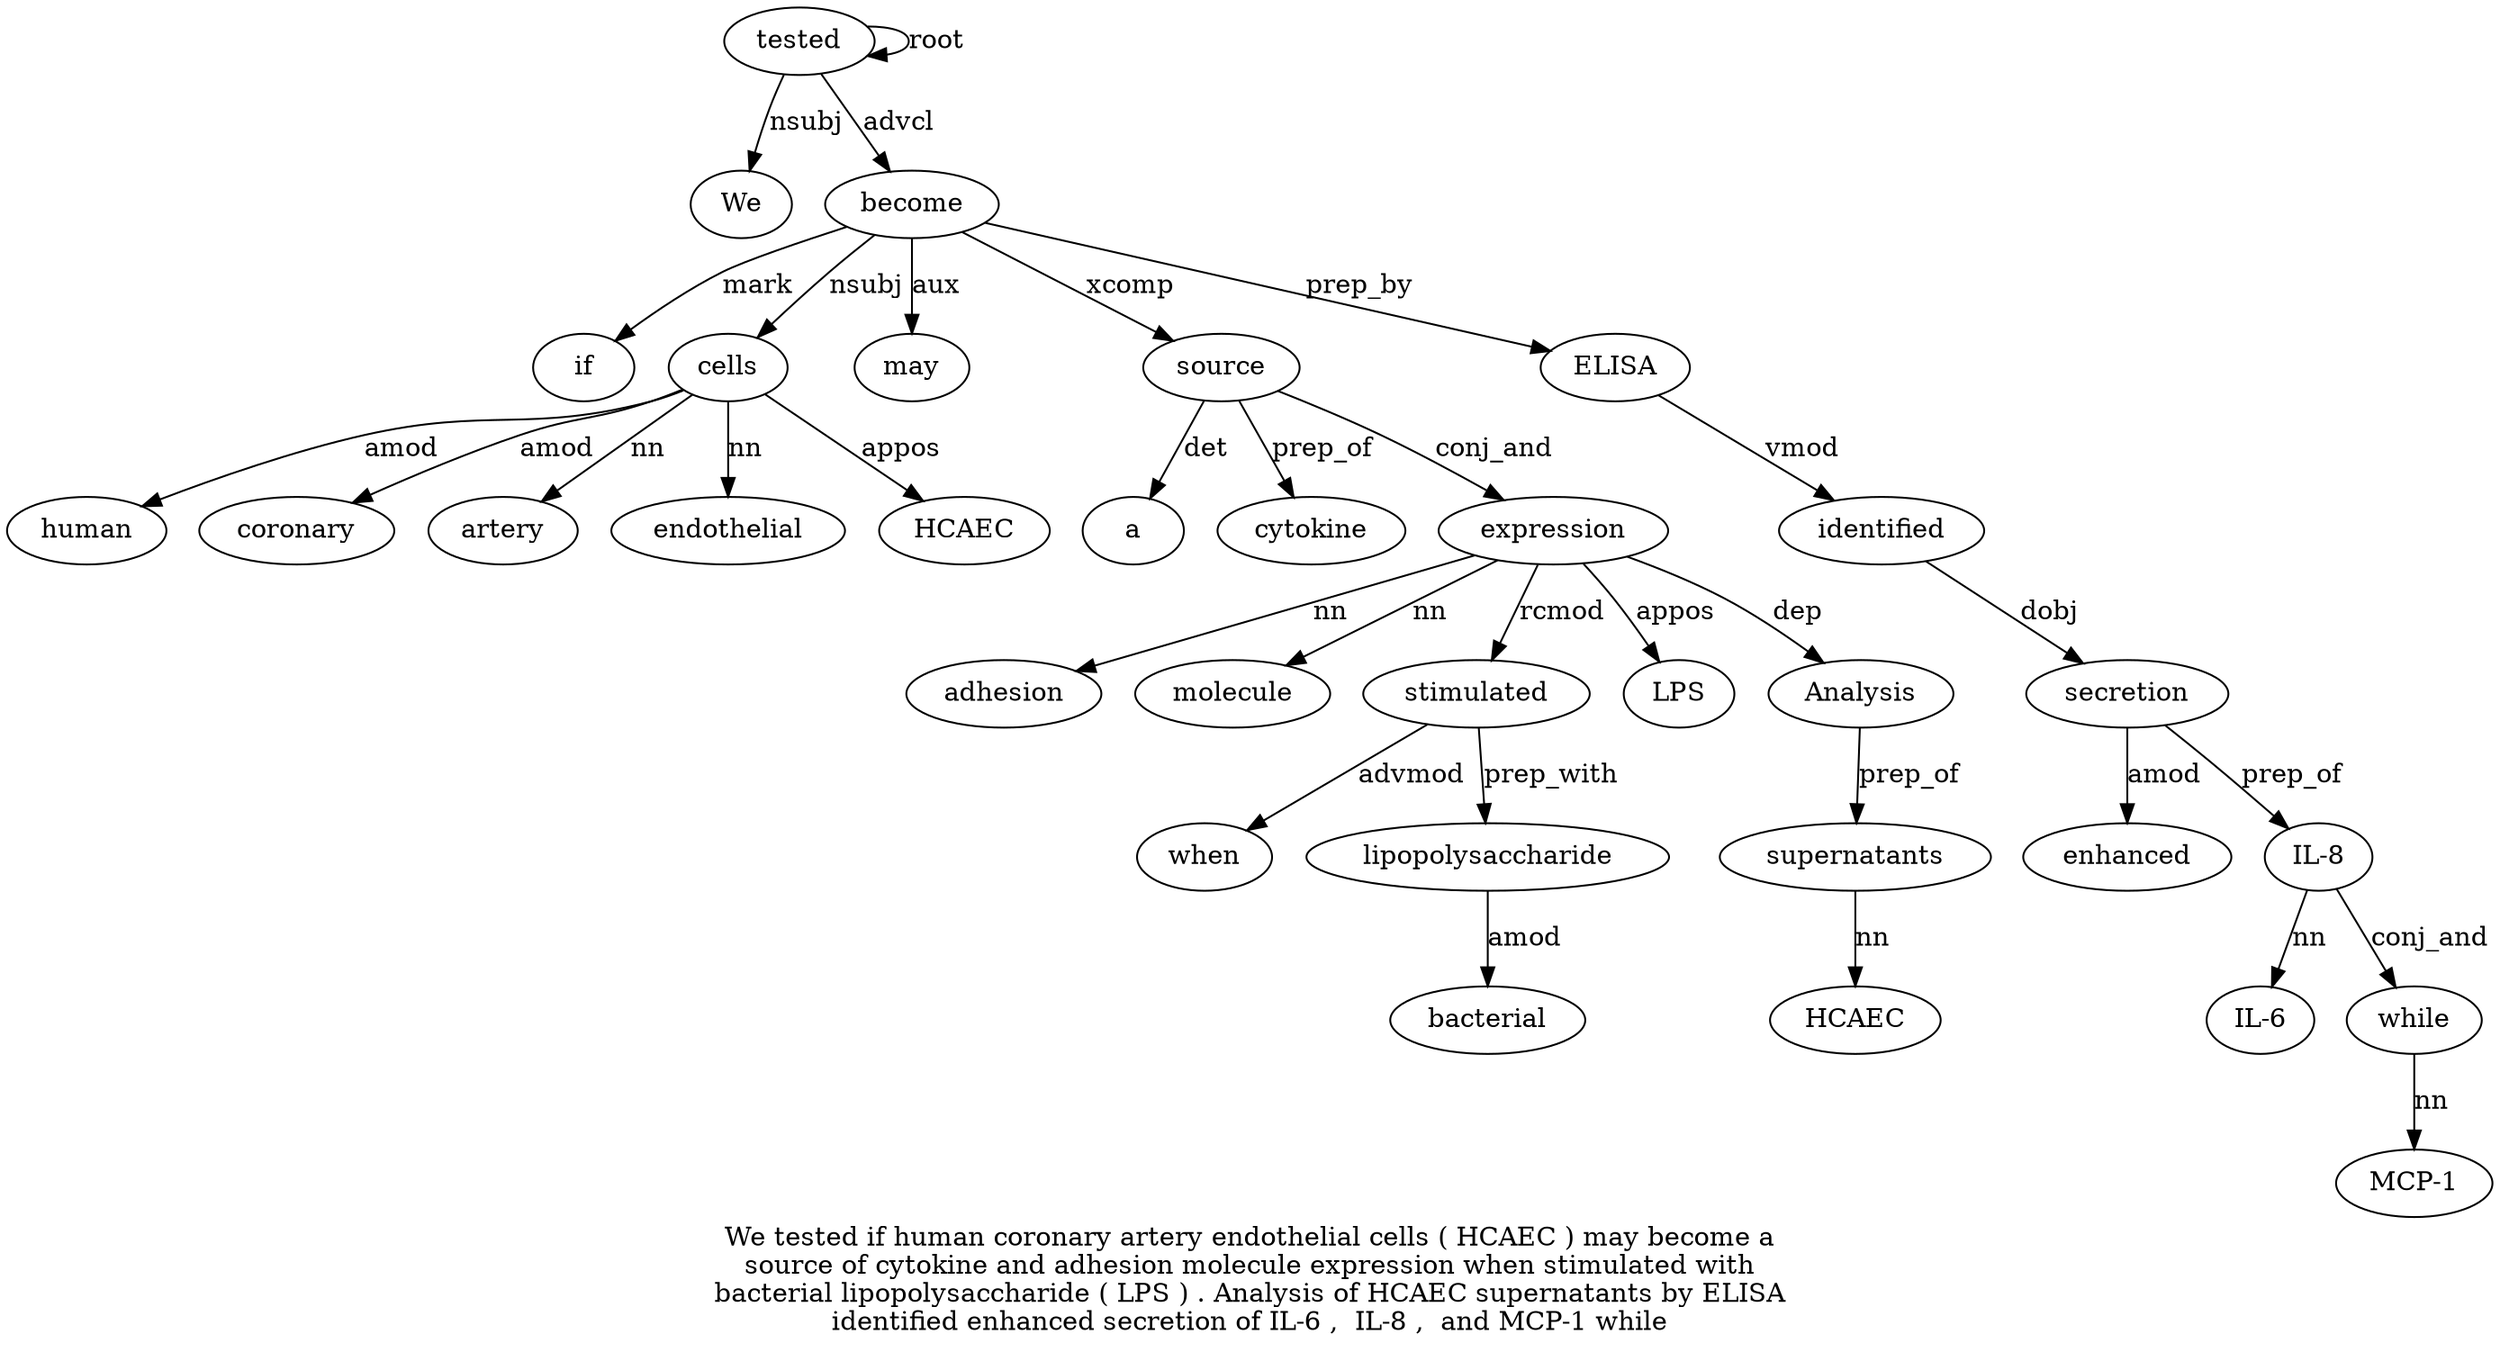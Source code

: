 digraph "We tested if human coronary artery endothelial cells ( HCAEC ) may become a source of cytokine and adhesion molecule expression when stimulated with bacterial lipopolysaccharide ( LPS ) . Analysis of HCAEC supernatants by ELISA identified enhanced secretion of IL-6 ,  IL-8 ,  and MCP-1 while" {
label="We tested if human coronary artery endothelial cells ( HCAEC ) may become a
source of cytokine and adhesion molecule expression when stimulated with
bacterial lipopolysaccharide ( LPS ) . Analysis of HCAEC supernatants by ELISA
identified enhanced secretion of IL-6 ,  IL-8 ,  and MCP-1 while";
tested2 [style=filled, fillcolor=white, label=tested];
We1 [style=filled, fillcolor=white, label=We];
tested2 -> We1  [label=nsubj];
tested2 -> tested2  [label=root];
become13 [style=filled, fillcolor=white, label=become];
if3 [style=filled, fillcolor=white, label=if];
become13 -> if3  [label=mark];
cells8 [style=filled, fillcolor=white, label=cells];
human4 [style=filled, fillcolor=white, label=human];
cells8 -> human4  [label=amod];
coronary5 [style=filled, fillcolor=white, label=coronary];
cells8 -> coronary5  [label=amod];
artery6 [style=filled, fillcolor=white, label=artery];
cells8 -> artery6  [label=nn];
endothelial7 [style=filled, fillcolor=white, label=endothelial];
cells8 -> endothelial7  [label=nn];
become13 -> cells8  [label=nsubj];
HCAEC10 [style=filled, fillcolor=white, label=HCAEC];
cells8 -> HCAEC10  [label=appos];
may12 [style=filled, fillcolor=white, label=may];
become13 -> may12  [label=aux];
tested2 -> become13  [label=advcl];
source15 [style=filled, fillcolor=white, label=source];
a14 [style=filled, fillcolor=white, label=a];
source15 -> a14  [label=det];
become13 -> source15  [label=xcomp];
cytokine17 [style=filled, fillcolor=white, label=cytokine];
source15 -> cytokine17  [label=prep_of];
expression21 [style=filled, fillcolor=white, label=expression];
adhesion19 [style=filled, fillcolor=white, label=adhesion];
expression21 -> adhesion19  [label=nn];
molecule20 [style=filled, fillcolor=white, label=molecule];
expression21 -> molecule20  [label=nn];
source15 -> expression21  [label=conj_and];
stimulated23 [style=filled, fillcolor=white, label=stimulated];
when22 [style=filled, fillcolor=white, label=when];
stimulated23 -> when22  [label=advmod];
expression21 -> stimulated23  [label=rcmod];
lipopolysaccharide26 [style=filled, fillcolor=white, label=lipopolysaccharide];
bacterial25 [style=filled, fillcolor=white, label=bacterial];
lipopolysaccharide26 -> bacterial25  [label=amod];
stimulated23 -> lipopolysaccharide26  [label=prep_with];
LPS28 [style=filled, fillcolor=white, label=LPS];
expression21 -> LPS28  [label=appos];
Analysis31 [style=filled, fillcolor=white, label=Analysis];
expression21 -> Analysis31  [label=dep];
supernatants34 [style=filled, fillcolor=white, label=supernatants];
HCAEC33 [style=filled, fillcolor=white, label=HCAEC];
supernatants34 -> HCAEC33  [label=nn];
Analysis31 -> supernatants34  [label=prep_of];
ELISA36 [style=filled, fillcolor=white, label=ELISA];
become13 -> ELISA36  [label=prep_by];
identified37 [style=filled, fillcolor=white, label=identified];
ELISA36 -> identified37  [label=vmod];
secretion39 [style=filled, fillcolor=white, label=secretion];
enhanced38 [style=filled, fillcolor=white, label=enhanced];
secretion39 -> enhanced38  [label=amod];
identified37 -> secretion39  [label=dobj];
"IL-843" [style=filled, fillcolor=white, label="IL-8"];
"IL-641" [style=filled, fillcolor=white, label="IL-6"];
"IL-843" -> "IL-641"  [label=nn];
secretion39 -> "IL-843"  [label=prep_of];
while47 [style=filled, fillcolor=white, label=while];
"MCP-146" [style=filled, fillcolor=white, label="MCP-1"];
while47 -> "MCP-146"  [label=nn];
"IL-843" -> while47  [label=conj_and];
}
